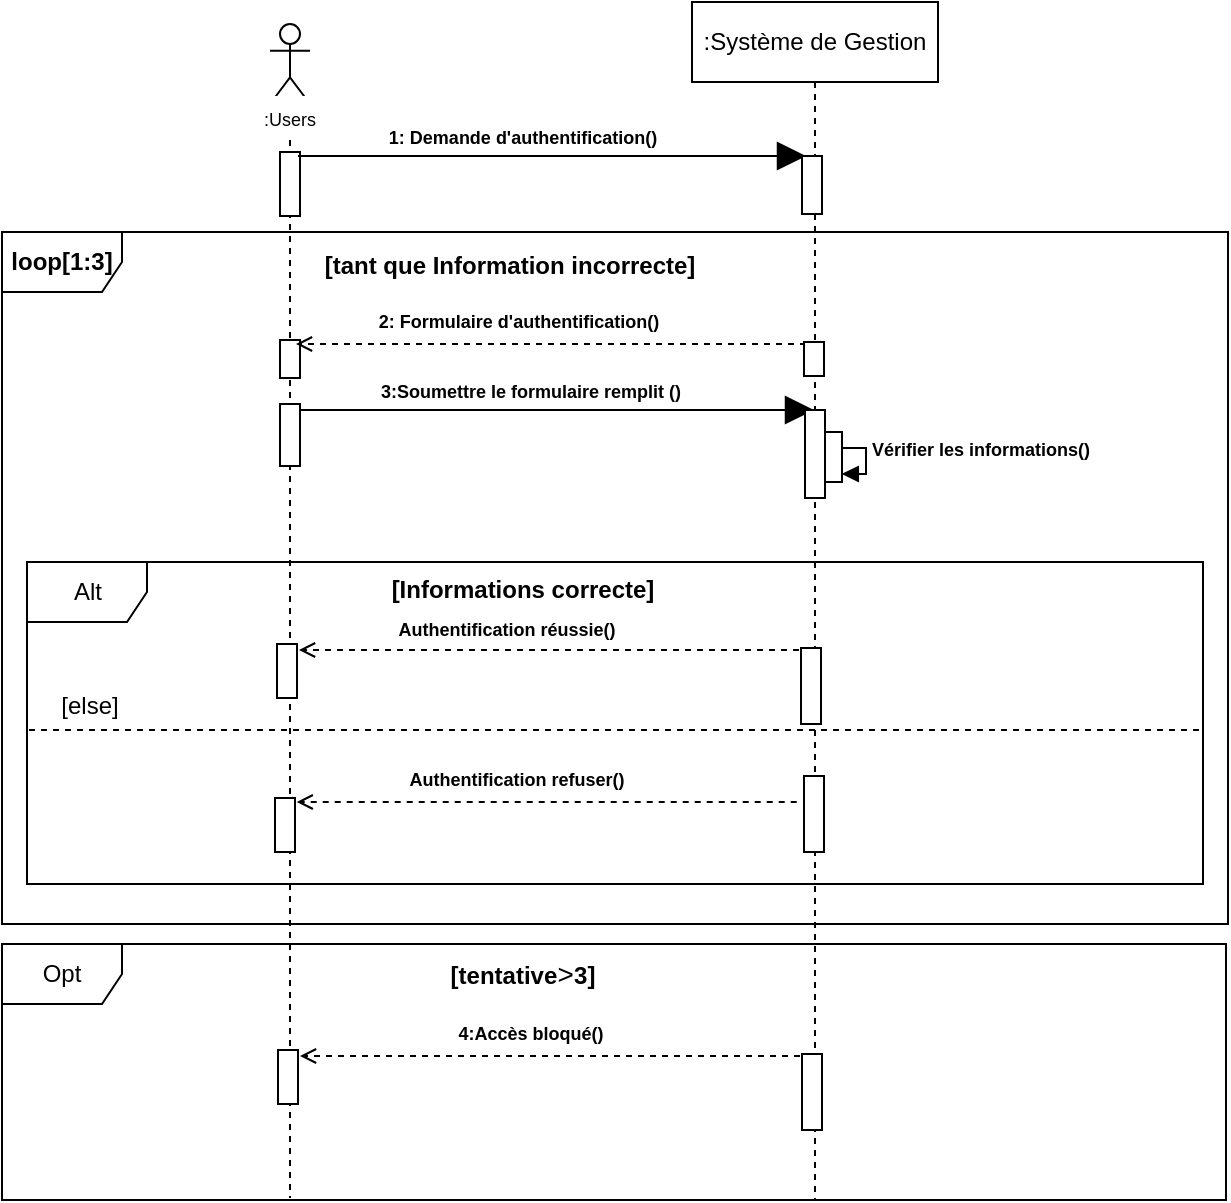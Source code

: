 <mxfile version="26.2.14">
  <diagram name="Page-1" id="2YBvvXClWsGukQMizWep">
    <mxGraphModel dx="1039" dy="623" grid="0" gridSize="10" guides="1" tooltips="1" connect="1" arrows="1" fold="1" page="1" pageScale="1" pageWidth="850" pageHeight="1100" math="0" shadow="0">
      <root>
        <mxCell id="0" />
        <mxCell id="1" parent="0" />
        <mxCell id="HXRdN1SDrOyEm4HGrO3o-1" value=":Système de Gestion" style="shape=umlLifeline;perimeter=lifelinePerimeter;whiteSpace=wrap;html=1;container=0;dropTarget=0;collapsible=0;recursiveResize=0;outlineConnect=0;portConstraint=eastwest;newEdgeStyle={&quot;edgeStyle&quot;:&quot;elbowEdgeStyle&quot;,&quot;elbow&quot;:&quot;vertical&quot;,&quot;curved&quot;:0,&quot;rounded&quot;:0};fillColor=light-dark(#FFFFFF, #ffffff);strokeColor=light-dark(#000000,#000000);labelBackgroundColor=none;fontColor=light-dark(#000000,#000000);" vertex="1" parent="1">
          <mxGeometry x="406" y="86" width="123" height="599" as="geometry" />
        </mxCell>
        <mxCell id="HXRdN1SDrOyEm4HGrO3o-2" value="" style="shape=umlLifeline;perimeter=lifelinePerimeter;whiteSpace=wrap;html=1;container=1;dropTarget=0;collapsible=0;recursiveResize=0;outlineConnect=0;portConstraint=eastwest;newEdgeStyle={&quot;curved&quot;:0,&quot;rounded&quot;:0};participant=umlActor;fillColor=light-dark(#FFFFFF,#000000);strokeColor=light-dark(#000000,#000000);" vertex="1" parent="1">
          <mxGeometry x="195" y="97" width="20" height="587" as="geometry" />
        </mxCell>
        <mxCell id="HXRdN1SDrOyEm4HGrO3o-3" value="" style="html=1;points=[[0,0,0,0,5],[0,1,0,0,-5],[1,0,0,0,5],[1,1,0,0,-5]];perimeter=orthogonalPerimeter;outlineConnect=0;targetShapes=umlLifeline;portConstraint=eastwest;newEdgeStyle={&quot;curved&quot;:0,&quot;rounded&quot;:0};fillColor=light-dark(#FFFFFF,#FFFFFF);strokeColor=light-dark(#000000,#000000);" vertex="1" parent="HXRdN1SDrOyEm4HGrO3o-2">
          <mxGeometry x="5" y="64" width="10" height="32" as="geometry" />
        </mxCell>
        <mxCell id="HXRdN1SDrOyEm4HGrO3o-6" value="" style="html=1;points=[[0,0,0,0,5],[0,1,0,0,-5],[1,0,0,0,5],[1,1,0,0,-5]];perimeter=orthogonalPerimeter;outlineConnect=0;targetShapes=umlLifeline;portConstraint=eastwest;newEdgeStyle={&quot;curved&quot;:0,&quot;rounded&quot;:0};fillColor=light-dark(#FFFFFF,#FFFFFF);strokeColor=light-dark(#000000,#000000);" vertex="1" parent="HXRdN1SDrOyEm4HGrO3o-2">
          <mxGeometry x="4" y="513" width="10" height="27" as="geometry" />
        </mxCell>
        <mxCell id="HXRdN1SDrOyEm4HGrO3o-4" value="" style="html=1;points=[[0,0,0,0,5],[0,1,0,0,-5],[1,0,0,0,5],[1,1,0,0,-5]];perimeter=orthogonalPerimeter;outlineConnect=0;targetShapes=umlLifeline;portConstraint=eastwest;newEdgeStyle={&quot;curved&quot;:0,&quot;rounded&quot;:0};fillColor=light-dark(#FFFFFF,#FFFFFF);strokeColor=light-dark(#000000,#000000);container=0;" vertex="1" parent="HXRdN1SDrOyEm4HGrO3o-2">
          <mxGeometry x="5" y="158" width="10" height="19" as="geometry" />
        </mxCell>
        <mxCell id="HXRdN1SDrOyEm4HGrO3o-5" value="" style="html=1;points=[[0,0,0,0,5],[0,1,0,0,-5],[1,0,0,0,5],[1,1,0,0,-5]];perimeter=orthogonalPerimeter;outlineConnect=0;targetShapes=umlLifeline;portConstraint=eastwest;newEdgeStyle={&quot;curved&quot;:0,&quot;rounded&quot;:0};fillColor=light-dark(#FFFFFF,#FFFFFF);strokeColor=light-dark(#000000,#000000);container=0;" vertex="1" parent="HXRdN1SDrOyEm4HGrO3o-2">
          <mxGeometry x="5" y="190" width="10" height="31" as="geometry" />
        </mxCell>
        <mxCell id="HXRdN1SDrOyEm4HGrO3o-7" value="" style="endArrow=block;endFill=1;endSize=12;html=1;rounded=0;strokeColor=light-dark(#000000,#000000);exitX=1;exitY=0;exitDx=0;exitDy=5;exitPerimeter=0;" edge="1" parent="1">
          <mxGeometry width="160" relative="1" as="geometry">
            <mxPoint x="209" y="163" as="sourcePoint" />
            <mxPoint x="463" y="163" as="targetPoint" />
          </mxGeometry>
        </mxCell>
        <mxCell id="HXRdN1SDrOyEm4HGrO3o-8" value="&lt;font style=&quot;font-size: 9px;&quot;&gt;&lt;b&gt;1: Demande d&#39;authentification()&lt;/b&gt;&lt;/font&gt;" style="text;html=1;align=center;verticalAlign=middle;whiteSpace=wrap;rounded=0;" vertex="1" parent="1">
          <mxGeometry x="249" y="142" width="145" height="22" as="geometry" />
        </mxCell>
        <mxCell id="HXRdN1SDrOyEm4HGrO3o-9" value="" style="endArrow=open;html=1;rounded=0;strokeColor=light-dark(#000000,#000000);dashed=1;strokeWidth=1;endFill=0;" edge="1" parent="1">
          <mxGeometry width="50" height="50" relative="1" as="geometry">
            <mxPoint x="463" y="257" as="sourcePoint" />
            <mxPoint x="208" y="257" as="targetPoint" />
          </mxGeometry>
        </mxCell>
        <mxCell id="HXRdN1SDrOyEm4HGrO3o-10" value="&lt;font style=&quot;color: light-dark(rgb(0, 0, 0), rgb(0, 0, 0)); font-size: 9px;&quot;&gt;&lt;b&gt;2: Formulaire d&#39;authentification()&lt;/b&gt;&lt;/font&gt;" style="text;html=1;align=center;verticalAlign=middle;whiteSpace=wrap;rounded=0;container=0;" vertex="1" parent="1">
          <mxGeometry x="239" y="234" width="161" height="22" as="geometry" />
        </mxCell>
        <mxCell id="HXRdN1SDrOyEm4HGrO3o-11" value="" style="endArrow=block;endFill=1;endSize=12;html=1;rounded=0;strokeColor=light-dark(#000000,#000000);" edge="1" parent="1">
          <mxGeometry width="160" relative="1" as="geometry">
            <mxPoint x="210" y="290" as="sourcePoint" />
            <mxPoint x="467" y="290" as="targetPoint" />
          </mxGeometry>
        </mxCell>
        <mxCell id="HXRdN1SDrOyEm4HGrO3o-12" value="&lt;font style=&quot;color: light-dark(rgb(0, 0, 0), rgb(0, 0, 0)); font-size: 9px;&quot;&gt;&lt;b&gt;3:Soumettre le formulaire remplit ()&lt;/b&gt;&lt;/font&gt;" style="text;html=1;align=center;verticalAlign=middle;whiteSpace=wrap;rounded=0;container=0;" vertex="1" parent="1">
          <mxGeometry x="246" y="271" width="159" height="17" as="geometry" />
        </mxCell>
        <mxCell id="HXRdN1SDrOyEm4HGrO3o-13" value="&lt;font style=&quot;font-size: 9px;&quot;&gt;:Users&lt;/font&gt;" style="text;html=1;align=center;verticalAlign=middle;whiteSpace=wrap;rounded=0;fillColor=#FFFFFF;" vertex="1" parent="1">
          <mxGeometry x="175" y="133" width="60" height="21" as="geometry" />
        </mxCell>
        <mxCell id="HXRdN1SDrOyEm4HGrO3o-14" value="&lt;b&gt;loop[1:3]&lt;/b&gt;" style="shape=umlFrame;whiteSpace=wrap;html=1;pointerEvents=0;container=0;" vertex="1" parent="1">
          <mxGeometry x="61" y="201" width="613" height="346" as="geometry" />
        </mxCell>
        <mxCell id="HXRdN1SDrOyEm4HGrO3o-15" value="&lt;b&gt;[tant que Information incorrecte]&lt;/b&gt;" style="text;html=1;align=center;verticalAlign=middle;whiteSpace=wrap;rounded=0;container=0;" vertex="1" parent="1">
          <mxGeometry x="209.86" y="208" width="210.14" height="20" as="geometry" />
        </mxCell>
        <mxCell id="HXRdN1SDrOyEm4HGrO3o-16" value="&lt;font style=&quot;font-size: 9px;&quot;&gt;&lt;b&gt;Vérifier les informations()&lt;/b&gt;&lt;/font&gt;" style="html=1;align=left;spacingLeft=2;endArrow=block;rounded=0;edgeStyle=orthogonalEdgeStyle;curved=0;rounded=0;" edge="1" parent="1">
          <mxGeometry relative="1" as="geometry">
            <mxPoint x="471" y="303" as="sourcePoint" />
            <Array as="points">
              <mxPoint x="471" y="309" />
              <mxPoint x="493" y="309" />
              <mxPoint x="493" y="322" />
            </Array>
            <mxPoint x="480.9" y="322" as="targetPoint" />
          </mxGeometry>
        </mxCell>
        <mxCell id="HXRdN1SDrOyEm4HGrO3o-17" value="" style="html=1;points=[[0,0,0,0,5],[0,1,0,0,-5],[1,0,0,0,5],[1,1,0,0,-5]];perimeter=orthogonalPerimeter;outlineConnect=0;targetShapes=umlLifeline;portConstraint=eastwest;newEdgeStyle={&quot;curved&quot;:0,&quot;rounded&quot;:0};fillColor=light-dark(#FFFFFF,#FFFFFF);strokeColor=light-dark(#000000,#000000);container=0;" vertex="1" parent="1">
          <mxGeometry x="471" y="301" width="10" height="25" as="geometry" />
        </mxCell>
        <mxCell id="HXRdN1SDrOyEm4HGrO3o-18" value="Opt" style="shape=umlFrame;whiteSpace=wrap;html=1;pointerEvents=0;" vertex="1" parent="1">
          <mxGeometry x="61" y="557" width="612" height="128" as="geometry" />
        </mxCell>
        <mxCell id="HXRdN1SDrOyEm4HGrO3o-19" value="&lt;b&gt;[Informations correcte]&lt;/b&gt;" style="text;html=1;align=center;verticalAlign=middle;whiteSpace=wrap;rounded=0;" vertex="1" parent="1">
          <mxGeometry x="251.5" y="370" width="139" height="20" as="geometry" />
        </mxCell>
        <mxCell id="HXRdN1SDrOyEm4HGrO3o-20" value="" style="endArrow=open;html=1;rounded=0;strokeColor=light-dark(#000000,#000000);dashed=1;strokeWidth=1;endFill=0;" edge="1" parent="1">
          <mxGeometry width="50" height="50" relative="1" as="geometry">
            <mxPoint x="460" y="613" as="sourcePoint" />
            <mxPoint x="210" y="613" as="targetPoint" />
          </mxGeometry>
        </mxCell>
        <mxCell id="HXRdN1SDrOyEm4HGrO3o-21" value="&lt;font style=&quot;color: light-dark(rgb(0, 0, 0), rgb(0, 0, 0)); font-size: 9px;&quot;&gt;&lt;b&gt;Authentification réussie()&lt;/b&gt;&lt;/font&gt;" style="text;html=1;align=center;verticalAlign=middle;whiteSpace=wrap;rounded=0;" vertex="1" parent="1">
          <mxGeometry x="233.5" y="390" width="159" height="17" as="geometry" />
        </mxCell>
        <mxCell id="HXRdN1SDrOyEm4HGrO3o-33" value="" style="html=1;points=[[0,0,0,0,5],[0,1,0,0,-5],[1,0,0,0,5],[1,1,0,0,-5]];perimeter=orthogonalPerimeter;outlineConnect=0;targetShapes=umlLifeline;portConstraint=eastwest;newEdgeStyle={&quot;curved&quot;:0,&quot;rounded&quot;:0};fillColor=light-dark(#FFFFFF,#FFFFFF);strokeColor=light-dark(#000000,#000000);" vertex="1" parent="1">
          <mxGeometry x="461" y="163" width="10" height="29" as="geometry" />
        </mxCell>
        <mxCell id="HXRdN1SDrOyEm4HGrO3o-34" value="" style="html=1;points=[[0,0,0,0,5],[0,1,0,0,-5],[1,0,0,0,5],[1,1,0,0,-5]];perimeter=orthogonalPerimeter;outlineConnect=0;targetShapes=umlLifeline;portConstraint=eastwest;newEdgeStyle={&quot;curved&quot;:0,&quot;rounded&quot;:0};fillColor=light-dark(#FFFFFF,#FFFFFF);strokeColor=light-dark(#000000,#000000);container=0;" vertex="1" parent="1">
          <mxGeometry x="462" y="256" width="10" height="17" as="geometry" />
        </mxCell>
        <mxCell id="HXRdN1SDrOyEm4HGrO3o-35" value="" style="html=1;points=[[0,0,0,0,5],[0,1,0,0,-5],[1,0,0,0,5],[1,1,0,0,-5]];perimeter=orthogonalPerimeter;outlineConnect=0;targetShapes=umlLifeline;portConstraint=eastwest;newEdgeStyle={&quot;curved&quot;:0,&quot;rounded&quot;:0};fillColor=light-dark(#FFFFFF,#FFFFFF);strokeColor=light-dark(#000000,#000000);container=0;" vertex="1" parent="1">
          <mxGeometry x="462.5" y="290" width="10" height="44" as="geometry" />
        </mxCell>
        <mxCell id="HXRdN1SDrOyEm4HGrO3o-36" value="" style="html=1;points=[[0,0,0,0,5],[0,1,0,0,-5],[1,0,0,0,5],[1,1,0,0,-5]];perimeter=orthogonalPerimeter;outlineConnect=0;targetShapes=umlLifeline;portConstraint=eastwest;newEdgeStyle={&quot;curved&quot;:0,&quot;rounded&quot;:0};fillColor=light-dark(#FFFFFF,#FFFFFF);strokeColor=light-dark(#000000,#000000);" vertex="1" parent="1">
          <mxGeometry x="461" y="612" width="10" height="38" as="geometry" />
        </mxCell>
        <mxCell id="HXRdN1SDrOyEm4HGrO3o-48" value="" style="html=1;points=[[0,0,0,0,5],[0,1,0,0,-5],[1,0,0,0,5],[1,1,0,0,-5]];perimeter=orthogonalPerimeter;outlineConnect=0;targetShapes=umlLifeline;portConstraint=eastwest;newEdgeStyle={&quot;curved&quot;:0,&quot;rounded&quot;:0};fillColor=light-dark(#FFFFFF,#FFFFFF);strokeColor=light-dark(#000000,#000000);" vertex="1" parent="1">
          <mxGeometry x="198.5" y="407" width="10" height="27" as="geometry" />
        </mxCell>
        <mxCell id="HXRdN1SDrOyEm4HGrO3o-49" value="Alt" style="shape=umlFrame;whiteSpace=wrap;html=1;pointerEvents=0;" vertex="1" parent="1">
          <mxGeometry x="73.5" y="366" width="588" height="161" as="geometry" />
        </mxCell>
        <mxCell id="HXRdN1SDrOyEm4HGrO3o-50" value="&lt;font&gt;&lt;b style=&quot;color: light-dark(rgb(0, 0, 0), rgb(237, 237, 237));&quot;&gt;[tentative&lt;/b&gt;&lt;span style=&quot;font-family: Consolas, &amp;quot;Courier New&amp;quot;, monospace; font-size: 14px; white-space: pre;&quot;&gt;&lt;font style=&quot;color: light-dark(rgb(0, 0, 0), rgb(0, 0, 0));&quot;&gt;&amp;gt;&lt;/font&gt;&lt;/span&gt;&lt;b style=&quot;color: light-dark(rgb(0, 0, 0), rgb(237, 237, 237)); background-color: transparent;&quot;&gt;3]&lt;/b&gt;&lt;/font&gt;" style="text;html=1;align=center;verticalAlign=middle;whiteSpace=wrap;rounded=0;" vertex="1" parent="1">
          <mxGeometry x="251.5" y="563" width="139" height="20" as="geometry" />
        </mxCell>
        <mxCell id="HXRdN1SDrOyEm4HGrO3o-51" value="" style="endArrow=open;html=1;rounded=0;strokeColor=light-dark(#000000,#000000);dashed=1;strokeWidth=1;endFill=0;" edge="1" parent="1">
          <mxGeometry width="50" height="50" relative="1" as="geometry">
            <mxPoint x="459.5" y="410" as="sourcePoint" />
            <mxPoint x="209.5" y="410" as="targetPoint" />
          </mxGeometry>
        </mxCell>
        <mxCell id="HXRdN1SDrOyEm4HGrO3o-52" value="&lt;font style=&quot;color: light-dark(rgb(0, 0, 0), rgb(0, 0, 0)); font-size: 9px;&quot;&gt;&lt;b&gt;4:Accès bloqué()&lt;/b&gt;&lt;/font&gt;" style="text;html=1;align=center;verticalAlign=middle;whiteSpace=wrap;rounded=0;" vertex="1" parent="1">
          <mxGeometry x="246" y="592" width="159" height="17" as="geometry" />
        </mxCell>
        <mxCell id="HXRdN1SDrOyEm4HGrO3o-53" value="" style="line;strokeWidth=1;fillColor=none;align=left;verticalAlign=middle;spacingTop=-1;spacingLeft=3;spacingRight=3;rotatable=0;labelPosition=right;points=[];portConstraint=eastwest;strokeColor=inherit;dashed=1;" vertex="1" parent="1">
          <mxGeometry x="74.5" y="446" width="587" height="8" as="geometry" />
        </mxCell>
        <mxCell id="HXRdN1SDrOyEm4HGrO3o-54" value="[else]" style="text;html=1;align=center;verticalAlign=middle;whiteSpace=wrap;rounded=0;" vertex="1" parent="1">
          <mxGeometry x="81.5" y="428" width="46" height="20" as="geometry" />
        </mxCell>
        <mxCell id="HXRdN1SDrOyEm4HGrO3o-55" value="" style="html=1;points=[[0,0,0,0,5],[0,1,0,0,-5],[1,0,0,0,5],[1,1,0,0,-5]];perimeter=orthogonalPerimeter;outlineConnect=0;targetShapes=umlLifeline;portConstraint=eastwest;newEdgeStyle={&quot;curved&quot;:0,&quot;rounded&quot;:0};fillColor=light-dark(#FFFFFF,#FFFFFF);strokeColor=light-dark(#000000,#000000);" vertex="1" parent="1">
          <mxGeometry x="197.5" y="484" width="10" height="27" as="geometry" />
        </mxCell>
        <mxCell id="HXRdN1SDrOyEm4HGrO3o-56" value="" style="endArrow=open;html=1;rounded=0;strokeColor=light-dark(#000000,#000000);dashed=1;strokeWidth=1;endFill=0;" edge="1" parent="1">
          <mxGeometry width="50" height="50" relative="1" as="geometry">
            <mxPoint x="458.36" y="486" as="sourcePoint" />
            <mxPoint x="208.36" y="486" as="targetPoint" />
          </mxGeometry>
        </mxCell>
        <mxCell id="HXRdN1SDrOyEm4HGrO3o-57" value="" style="html=1;points=[[0,0,0,0,5],[0,1,0,0,-5],[1,0,0,0,5],[1,1,0,0,-5]];perimeter=orthogonalPerimeter;outlineConnect=0;targetShapes=umlLifeline;portConstraint=eastwest;newEdgeStyle={&quot;curved&quot;:0,&quot;rounded&quot;:0};fillColor=light-dark(#FFFFFF,#FFFFFF);strokeColor=light-dark(#000000,#000000);" vertex="1" parent="1">
          <mxGeometry x="462" y="473" width="10" height="38" as="geometry" />
        </mxCell>
        <mxCell id="HXRdN1SDrOyEm4HGrO3o-58" value="" style="html=1;points=[[0,0,0,0,5],[0,1,0,0,-5],[1,0,0,0,5],[1,1,0,0,-5]];perimeter=orthogonalPerimeter;outlineConnect=0;targetShapes=umlLifeline;portConstraint=eastwest;newEdgeStyle={&quot;curved&quot;:0,&quot;rounded&quot;:0};fillColor=light-dark(#FFFFFF,#FFFFFF);strokeColor=light-dark(#000000,#000000);" vertex="1" parent="1">
          <mxGeometry x="460.5" y="409" width="10" height="38" as="geometry" />
        </mxCell>
        <mxCell id="HXRdN1SDrOyEm4HGrO3o-61" value="&lt;font style=&quot;color: light-dark(rgb(0, 0, 0), rgb(0, 0, 0)); font-size: 9px;&quot;&gt;&lt;b&gt;Authentification refuser()&lt;/b&gt;&lt;/font&gt;" style="text;html=1;align=center;verticalAlign=middle;whiteSpace=wrap;rounded=0;" vertex="1" parent="1">
          <mxGeometry x="239" y="465" width="159" height="17" as="geometry" />
        </mxCell>
      </root>
    </mxGraphModel>
  </diagram>
</mxfile>
